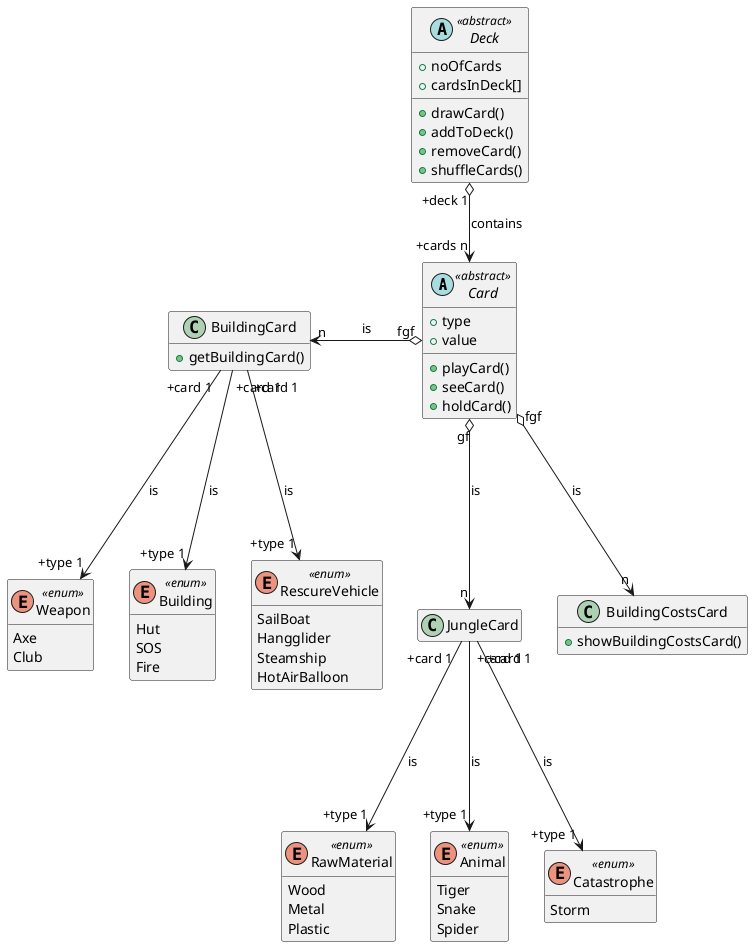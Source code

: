 @startuml

abstract Card <<abstract>> {
  +type
  +value
  +playCard()
  +seeCard()
  +holdCard()
}

class JungleCard {

}

class BuildingCard {
    +getBuildingCard()
}

class BuildingCostsCard {
    +showBuildingCostsCard()
}

class JungleCard {

}

abstract Deck <<abstract>> {
  +noOfCards
  +cardsInDeck[]
  +drawCard()
  +addToDeck()
  +removeCard()
  +shuffleCards()
}

enum RawMaterial <<enum>> {
  Wood
  Metal
  Plastic
}

enum Animal <<enum>> {
  Tiger
  Snake
  Spider
}

enum Weapon <<enum>> {
  Axe
  Club
}

enum Building <<enum>> {
  Hut
  SOS
  Fire
}

enum RescureVehicle <<enum>> {
  SailBoat
  Hangglider
  Steamship
  HotAirBalloon
}

enum Catastrophe <<enum>> {
  Storm
}

hide RawMaterial methods
hide Animal methods
hide Building methods
hide Weapon methods
hide Catastrophe methods
hide RescureVehicle methods
hide JungleCard attributes
hide JungleCard methods
hide BuildingCard attributes
hide BuildingCostsCard attributes

Deck "+deck 1" o--> "+cards n" Card: contains
Card "gf" o---> "n" JungleCard: is
Card "fgf" o-l-> "n" BuildingCard: is
Card "fgf" o---> "n" BuildingCostsCard: is
JungleCard "+card 1" ---> "+type 1" RawMaterial: is
JungleCard "+card 1" ---> "+type 1" Animal: is
JungleCard "+card 1" ---> "+type 1" Catastrophe: is
BuildingCard "+card 1" ---> "+type 1" Building: is
BuildingCard "+card 1" ---> "+type 1" Weapon: is
BuildingCard "+card 1" ---> "+type 1" RescureVehicle: is

@enduml
